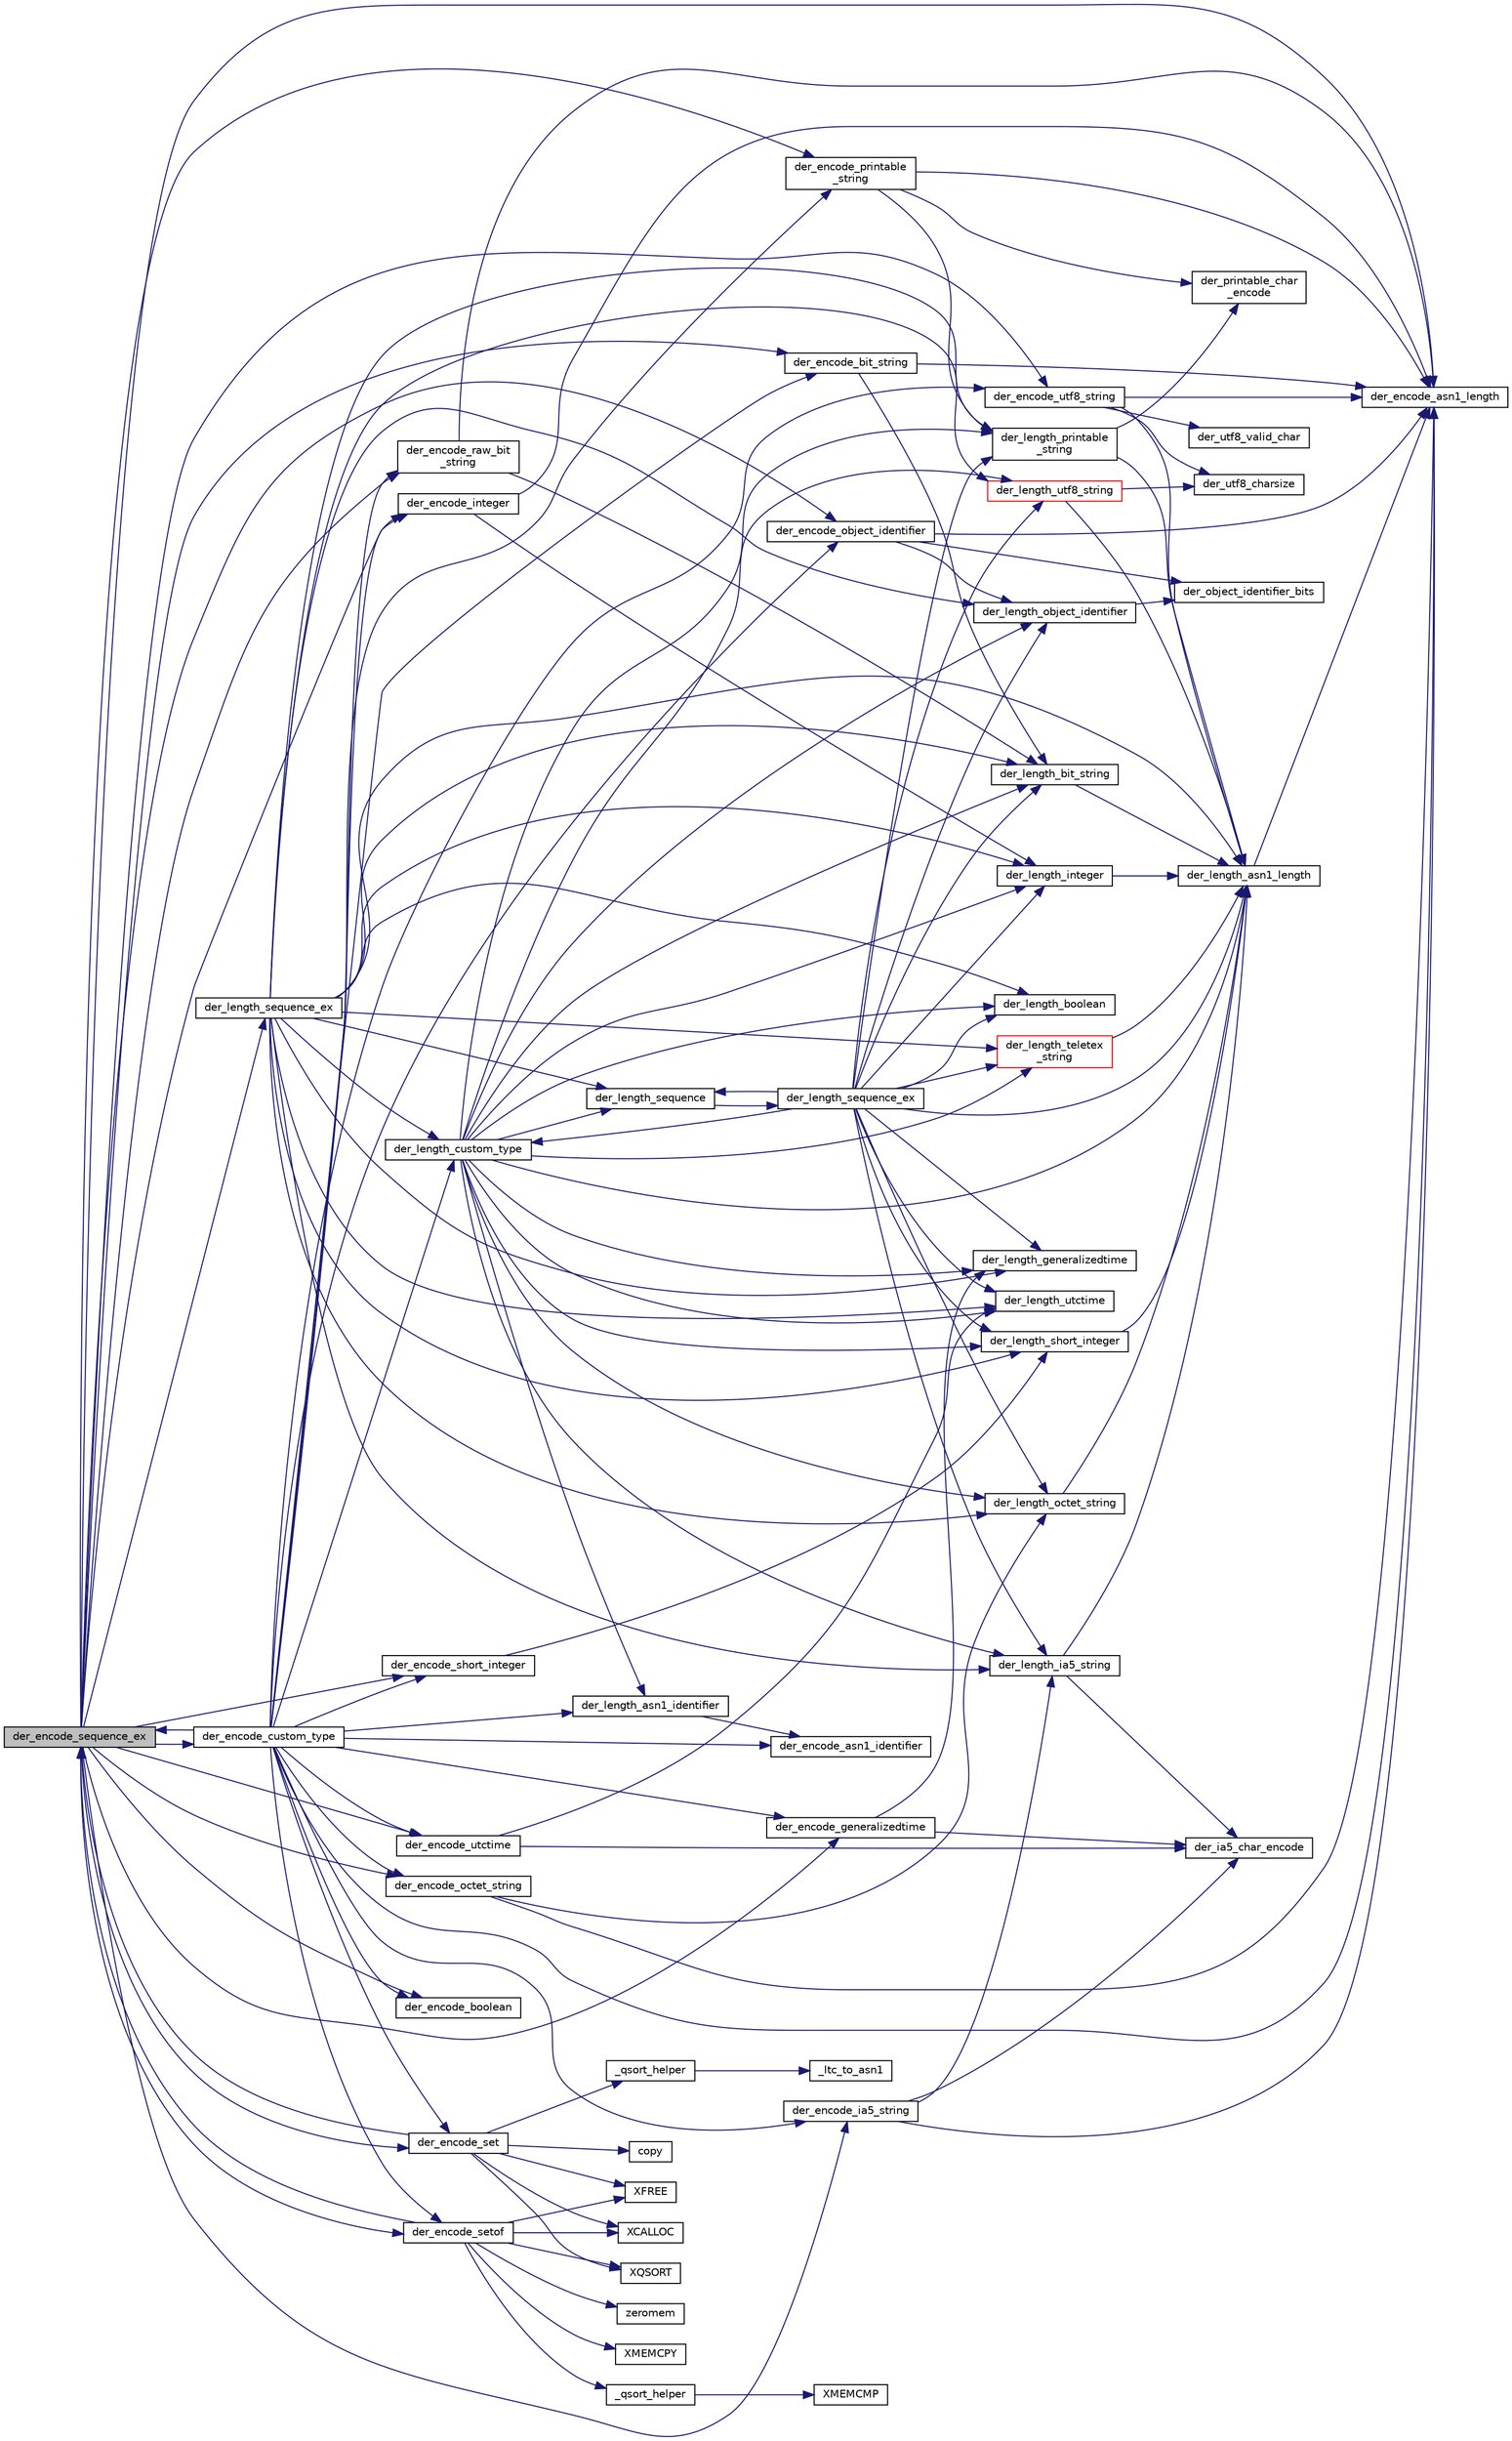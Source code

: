 digraph "der_encode_sequence_ex"
{
 // LATEX_PDF_SIZE
  edge [fontname="Helvetica",fontsize="10",labelfontname="Helvetica",labelfontsize="10"];
  node [fontname="Helvetica",fontsize="10",shape=record];
  rankdir="LR";
  Node0 [label="der_encode_sequence_ex",height=0.2,width=0.4,color="black", fillcolor="grey75", style="filled", fontcolor="black",tooltip="Encode a SEQUENCE."];
  Node0 -> Node1 [color="midnightblue",fontsize="10",style="solid",fontname="Helvetica"];
  Node1 [label="der_encode_asn1_length",height=0.2,width=0.4,color="black", fillcolor="white", style="filled",URL="$tomcrypt__private_8h.html#ae0b6c1f1188a5aa201aa84de9a659550",tooltip="Encode the ASN.1 length field."];
  Node0 -> Node2 [color="midnightblue",fontsize="10",style="solid",fontname="Helvetica"];
  Node2 [label="der_encode_bit_string",height=0.2,width=0.4,color="black", fillcolor="white", style="filled",URL="$der__encode__bit__string_8c.html#af7f3c358d789a3a5c58d46b642cf4d02",tooltip="Store a BIT STRING."];
  Node2 -> Node1 [color="midnightblue",fontsize="10",style="solid",fontname="Helvetica"];
  Node2 -> Node3 [color="midnightblue",fontsize="10",style="solid",fontname="Helvetica"];
  Node3 [label="der_length_bit_string",height=0.2,width=0.4,color="black", fillcolor="white", style="filled",URL="$der__length__bit__string_8c.html#a73416248e2f93535d54603567acc9cfd",tooltip="Gets length of DER encoding of BIT STRING."];
  Node3 -> Node4 [color="midnightblue",fontsize="10",style="solid",fontname="Helvetica"];
  Node4 [label="der_length_asn1_length",height=0.2,width=0.4,color="black", fillcolor="white", style="filled",URL="$tomcrypt__private_8h.html#a8999e23c66cda0d777570e54f3a5c795",tooltip="Determine the length required to encode len in the ASN.1 length field."];
  Node4 -> Node1 [color="midnightblue",fontsize="10",style="solid",fontname="Helvetica"];
  Node0 -> Node5 [color="midnightblue",fontsize="10",style="solid",fontname="Helvetica"];
  Node5 [label="der_encode_boolean",height=0.2,width=0.4,color="black", fillcolor="white", style="filled",URL="$der__encode__boolean_8c.html#aa863fa125a67e45f9ddfcf3489a733c4",tooltip="Store a BOOLEAN."];
  Node0 -> Node6 [color="midnightblue",fontsize="10",style="solid",fontname="Helvetica"];
  Node6 [label="der_encode_custom_type",height=0.2,width=0.4,color="black", fillcolor="white", style="filled",URL="$der__encode__custom__type_8c.html#a20c801e1d73f944c7f43acc2228211b2",tooltip="Encode a Custom Type."];
  Node6 -> Node7 [color="midnightblue",fontsize="10",style="solid",fontname="Helvetica"];
  Node7 [label="der_encode_asn1_identifier",height=0.2,width=0.4,color="black", fillcolor="white", style="filled",URL="$tomcrypt__private_8h.html#a093815c0cc44624723a3d668992b3008",tooltip="Encode the ASN.1 Identifier."];
  Node6 -> Node1 [color="midnightblue",fontsize="10",style="solid",fontname="Helvetica"];
  Node6 -> Node2 [color="midnightblue",fontsize="10",style="solid",fontname="Helvetica"];
  Node6 -> Node5 [color="midnightblue",fontsize="10",style="solid",fontname="Helvetica"];
  Node6 -> Node8 [color="midnightblue",fontsize="10",style="solid",fontname="Helvetica"];
  Node8 [label="der_encode_generalizedtime",height=0.2,width=0.4,color="black", fillcolor="white", style="filled",URL="$der__encode__generalizedtime_8c.html#aad5cb8eacf3ef8a1317dfff253f1a3da",tooltip="Encodes a Generalized time structure in DER format."];
  Node8 -> Node9 [color="midnightblue",fontsize="10",style="solid",fontname="Helvetica"];
  Node9 [label="der_ia5_char_encode",height=0.2,width=0.4,color="black", fillcolor="white", style="filled",URL="$der__length__ia5__string_8c.html#aa9cad5f213317520165e72ac9420bb65",tooltip=" "];
  Node8 -> Node10 [color="midnightblue",fontsize="10",style="solid",fontname="Helvetica"];
  Node10 [label="der_length_generalizedtime",height=0.2,width=0.4,color="black", fillcolor="white", style="filled",URL="$der__length__generalizedtime_8c.html#a63bd3379e9d6aa710a6ddcea3d836754",tooltip="Gets length of DER encoding of GeneralizedTime."];
  Node6 -> Node11 [color="midnightblue",fontsize="10",style="solid",fontname="Helvetica"];
  Node11 [label="der_encode_ia5_string",height=0.2,width=0.4,color="black", fillcolor="white", style="filled",URL="$der__encode__ia5__string_8c.html#aacd6a2caac510779f82b845b78f4ba15",tooltip="Store an IA5 STRING."];
  Node11 -> Node1 [color="midnightblue",fontsize="10",style="solid",fontname="Helvetica"];
  Node11 -> Node9 [color="midnightblue",fontsize="10",style="solid",fontname="Helvetica"];
  Node11 -> Node12 [color="midnightblue",fontsize="10",style="solid",fontname="Helvetica"];
  Node12 [label="der_length_ia5_string",height=0.2,width=0.4,color="black", fillcolor="white", style="filled",URL="$der__length__ia5__string_8c.html#a37e6cf2c534040fe726a760956eade04",tooltip="Gets length of DER encoding of IA5 STRING."];
  Node12 -> Node9 [color="midnightblue",fontsize="10",style="solid",fontname="Helvetica"];
  Node12 -> Node4 [color="midnightblue",fontsize="10",style="solid",fontname="Helvetica"];
  Node6 -> Node13 [color="midnightblue",fontsize="10",style="solid",fontname="Helvetica"];
  Node13 [label="der_encode_integer",height=0.2,width=0.4,color="black", fillcolor="white", style="filled",URL="$der__encode__integer_8c.html#a6087b9a2564eb9cc073665ed525721fa",tooltip="Store a mp_int integer."];
  Node13 -> Node1 [color="midnightblue",fontsize="10",style="solid",fontname="Helvetica"];
  Node13 -> Node14 [color="midnightblue",fontsize="10",style="solid",fontname="Helvetica"];
  Node14 [label="der_length_integer",height=0.2,width=0.4,color="black", fillcolor="white", style="filled",URL="$der__length__integer_8c.html#af27dfc46ec4a482af05a2265a9d31ca3",tooltip="Gets length of DER encoding of num."];
  Node14 -> Node4 [color="midnightblue",fontsize="10",style="solid",fontname="Helvetica"];
  Node6 -> Node15 [color="midnightblue",fontsize="10",style="solid",fontname="Helvetica"];
  Node15 [label="der_encode_object_identifier",height=0.2,width=0.4,color="black", fillcolor="white", style="filled",URL="$der__encode__object__identifier_8c.html#abd46e5c51bd1c05377fe63fd15bc35be",tooltip="Encode an OID."];
  Node15 -> Node1 [color="midnightblue",fontsize="10",style="solid",fontname="Helvetica"];
  Node15 -> Node16 [color="midnightblue",fontsize="10",style="solid",fontname="Helvetica"];
  Node16 [label="der_length_object_identifier",height=0.2,width=0.4,color="black", fillcolor="white", style="filled",URL="$der__length__object__identifier_8c.html#ae1fe5b2cd3f20a693cc571a2a8fc9af0",tooltip="Gets length of DER encoding of Object Identifier."];
  Node16 -> Node17 [color="midnightblue",fontsize="10",style="solid",fontname="Helvetica"];
  Node17 [label="der_object_identifier_bits",height=0.2,width=0.4,color="black", fillcolor="white", style="filled",URL="$der__length__object__identifier_8c.html#aef2413878ded8dc303e150d31fca294d",tooltip=" "];
  Node15 -> Node17 [color="midnightblue",fontsize="10",style="solid",fontname="Helvetica"];
  Node6 -> Node18 [color="midnightblue",fontsize="10",style="solid",fontname="Helvetica"];
  Node18 [label="der_encode_octet_string",height=0.2,width=0.4,color="black", fillcolor="white", style="filled",URL="$der__encode__octet__string_8c.html#a343242d3077611c148675859cfb0afda",tooltip="Store an OCTET STRING."];
  Node18 -> Node1 [color="midnightblue",fontsize="10",style="solid",fontname="Helvetica"];
  Node18 -> Node19 [color="midnightblue",fontsize="10",style="solid",fontname="Helvetica"];
  Node19 [label="der_length_octet_string",height=0.2,width=0.4,color="black", fillcolor="white", style="filled",URL="$der__length__octet__string_8c.html#a65b2f3065d3f51608a1dfa3b284a74df",tooltip="Gets length of DER encoding of OCTET STRING."];
  Node19 -> Node4 [color="midnightblue",fontsize="10",style="solid",fontname="Helvetica"];
  Node6 -> Node20 [color="midnightblue",fontsize="10",style="solid",fontname="Helvetica"];
  Node20 [label="der_encode_printable\l_string",height=0.2,width=0.4,color="black", fillcolor="white", style="filled",URL="$der__encode__printable__string_8c.html#a829efc760a989f7d8bd34c0c5ada3f16",tooltip="Store an printable STRING."];
  Node20 -> Node1 [color="midnightblue",fontsize="10",style="solid",fontname="Helvetica"];
  Node20 -> Node21 [color="midnightblue",fontsize="10",style="solid",fontname="Helvetica"];
  Node21 [label="der_length_printable\l_string",height=0.2,width=0.4,color="black", fillcolor="white", style="filled",URL="$der__length__printable__string_8c.html#ac206210b58e1bac2342a80d26bd802db",tooltip="Gets length of DER encoding of Printable STRING."];
  Node21 -> Node4 [color="midnightblue",fontsize="10",style="solid",fontname="Helvetica"];
  Node21 -> Node22 [color="midnightblue",fontsize="10",style="solid",fontname="Helvetica"];
  Node22 [label="der_printable_char\l_encode",height=0.2,width=0.4,color="black", fillcolor="white", style="filled",URL="$der__length__printable__string_8c.html#a2169053089957db51bbd2e091c7ae293",tooltip=" "];
  Node20 -> Node22 [color="midnightblue",fontsize="10",style="solid",fontname="Helvetica"];
  Node6 -> Node23 [color="midnightblue",fontsize="10",style="solid",fontname="Helvetica"];
  Node23 [label="der_encode_raw_bit\l_string",height=0.2,width=0.4,color="black", fillcolor="white", style="filled",URL="$der__encode__raw__bit__string_8c.html#a4553630d68159ef0dd8f05158aeae8c9",tooltip="Store a BIT STRING."];
  Node23 -> Node1 [color="midnightblue",fontsize="10",style="solid",fontname="Helvetica"];
  Node23 -> Node3 [color="midnightblue",fontsize="10",style="solid",fontname="Helvetica"];
  Node6 -> Node0 [color="midnightblue",fontsize="10",style="solid",fontname="Helvetica"];
  Node6 -> Node24 [color="midnightblue",fontsize="10",style="solid",fontname="Helvetica"];
  Node24 [label="der_encode_set",height=0.2,width=0.4,color="black", fillcolor="white", style="filled",URL="$der__encode__set_8c.html#a4aa04a42171146d2f510e41b84dd72f1",tooltip=" "];
  Node24 -> Node25 [color="midnightblue",fontsize="10",style="solid",fontname="Helvetica"];
  Node25 [label="copy",height=0.2,width=0.4,color="black", fillcolor="white", style="filled",URL="$gmp__desc_8c.html#ad88f68a4e6f0c7334e93eebf7ddbb2d3",tooltip=" "];
  Node24 -> Node26 [color="midnightblue",fontsize="10",style="solid",fontname="Helvetica"];
  Node26 [label="XCALLOC",height=0.2,width=0.4,color="black", fillcolor="white", style="filled",URL="$tomcrypt__cfg_8h.html#a151dda14cd7acae31eaf1102b0cc0685",tooltip=" "];
  Node24 -> Node27 [color="midnightblue",fontsize="10",style="solid",fontname="Helvetica"];
  Node27 [label="XQSORT",height=0.2,width=0.4,color="black", fillcolor="white", style="filled",URL="$tomcrypt__cfg_8h.html#aceefd8dacef70eb3f302b8df2da8aec9",tooltip=" "];
  Node24 -> Node28 [color="midnightblue",fontsize="10",style="solid",fontname="Helvetica"];
  Node28 [label="_qsort_helper",height=0.2,width=0.4,color="black", fillcolor="white", style="filled",URL="$der__encode__set_8c.html#a343e2cf2b34f7d54860f6e7c4e6fef61",tooltip=" "];
  Node28 -> Node29 [color="midnightblue",fontsize="10",style="solid",fontname="Helvetica"];
  Node29 [label="_ltc_to_asn1",height=0.2,width=0.4,color="black", fillcolor="white", style="filled",URL="$der__encode__set_8c.html#a33f717f0a1fe1dc1be597b9c3dbc09bb",tooltip=" "];
  Node24 -> Node0 [color="midnightblue",fontsize="10",style="solid",fontname="Helvetica"];
  Node24 -> Node30 [color="midnightblue",fontsize="10",style="solid",fontname="Helvetica"];
  Node30 [label="XFREE",height=0.2,width=0.4,color="black", fillcolor="white", style="filled",URL="$tomcrypt__cfg_8h.html#a260d66fc0690e0502cf3bfe7b5244b75",tooltip=" "];
  Node6 -> Node31 [color="midnightblue",fontsize="10",style="solid",fontname="Helvetica"];
  Node31 [label="der_encode_setof",height=0.2,width=0.4,color="black", fillcolor="white", style="filled",URL="$der__encode__setof_8c.html#a5187d93224e9b002d4e7db8c7d721339",tooltip="Encode a SETOF stucture."];
  Node31 -> Node26 [color="midnightblue",fontsize="10",style="solid",fontname="Helvetica"];
  Node31 -> Node0 [color="midnightblue",fontsize="10",style="solid",fontname="Helvetica"];
  Node31 -> Node30 [color="midnightblue",fontsize="10",style="solid",fontname="Helvetica"];
  Node31 -> Node27 [color="midnightblue",fontsize="10",style="solid",fontname="Helvetica"];
  Node31 -> Node32 [color="midnightblue",fontsize="10",style="solid",fontname="Helvetica"];
  Node32 [label="_qsort_helper",height=0.2,width=0.4,color="black", fillcolor="white", style="filled",URL="$der__encode__setof_8c.html#a343e2cf2b34f7d54860f6e7c4e6fef61",tooltip=" "];
  Node32 -> Node33 [color="midnightblue",fontsize="10",style="solid",fontname="Helvetica"];
  Node33 [label="XMEMCMP",height=0.2,width=0.4,color="black", fillcolor="white", style="filled",URL="$tomcrypt__cfg_8h.html#a372b974ec0ac07abcd55297554fe540f",tooltip=" "];
  Node31 -> Node34 [color="midnightblue",fontsize="10",style="solid",fontname="Helvetica"];
  Node34 [label="XMEMCPY",height=0.2,width=0.4,color="black", fillcolor="white", style="filled",URL="$tomcrypt__cfg_8h.html#a7691dd48d60d5fc6daf2fa7ec4c55e12",tooltip=" "];
  Node31 -> Node35 [color="midnightblue",fontsize="10",style="solid",fontname="Helvetica"];
  Node35 [label="zeromem",height=0.2,width=0.4,color="black", fillcolor="white", style="filled",URL="$tomcrypt__misc_8h.html#a63b6e188713790263bfd3612fe8b398f",tooltip="Zero a block of memory."];
  Node6 -> Node36 [color="midnightblue",fontsize="10",style="solid",fontname="Helvetica"];
  Node36 [label="der_encode_short_integer",height=0.2,width=0.4,color="black", fillcolor="white", style="filled",URL="$der__encode__short__integer_8c.html#adfe0254f1b5f151c1eb53fe8aa926e45",tooltip="Store a short integer in the range (0,2^32-1)"];
  Node36 -> Node37 [color="midnightblue",fontsize="10",style="solid",fontname="Helvetica"];
  Node37 [label="der_length_short_integer",height=0.2,width=0.4,color="black", fillcolor="white", style="filled",URL="$der__length__short__integer_8c.html#aa3bac08094cc8142ac313d818cf73fb0",tooltip="Gets length of DER encoding of num."];
  Node37 -> Node4 [color="midnightblue",fontsize="10",style="solid",fontname="Helvetica"];
  Node6 -> Node38 [color="midnightblue",fontsize="10",style="solid",fontname="Helvetica"];
  Node38 [label="der_encode_utctime",height=0.2,width=0.4,color="black", fillcolor="white", style="filled",URL="$der__encode__utctime_8c.html#a8b92a8a2246fa8aaca2378471d1ed78d",tooltip="Encodes a UTC time structure in DER format."];
  Node38 -> Node39 [color="midnightblue",fontsize="10",style="solid",fontname="Helvetica"];
  Node39 [label="der_length_utctime",height=0.2,width=0.4,color="black", fillcolor="white", style="filled",URL="$der__length__utctime_8c.html#a666e7656df6985a9eb25794b878ec4e7",tooltip="Gets length of DER encoding of UTCTIME."];
  Node38 -> Node9 [color="midnightblue",fontsize="10",style="solid",fontname="Helvetica"];
  Node6 -> Node40 [color="midnightblue",fontsize="10",style="solid",fontname="Helvetica"];
  Node40 [label="der_encode_utf8_string",height=0.2,width=0.4,color="black", fillcolor="white", style="filled",URL="$der__encode__utf8__string_8c.html#a45bc247126732c6f78858a0637f9ce7a",tooltip="Store an UTF8 STRING."];
  Node40 -> Node41 [color="midnightblue",fontsize="10",style="solid",fontname="Helvetica"];
  Node41 [label="der_utf8_valid_char",height=0.2,width=0.4,color="black", fillcolor="white", style="filled",URL="$tomcrypt__private_8h.html#a400ea59efe4834eac94e65230dd59822",tooltip="Test whether the given code point is valid character."];
  Node40 -> Node42 [color="midnightblue",fontsize="10",style="solid",fontname="Helvetica"];
  Node42 [label="der_utf8_charsize",height=0.2,width=0.4,color="black", fillcolor="white", style="filled",URL="$der__length__utf8__string_8c.html#acc54e796874f1b01e2f9dd101da4c2a9",tooltip="Return the size in bytes of a UTF-8 character."];
  Node40 -> Node4 [color="midnightblue",fontsize="10",style="solid",fontname="Helvetica"];
  Node40 -> Node1 [color="midnightblue",fontsize="10",style="solid",fontname="Helvetica"];
  Node6 -> Node43 [color="midnightblue",fontsize="10",style="solid",fontname="Helvetica"];
  Node43 [label="der_length_asn1_identifier",height=0.2,width=0.4,color="black", fillcolor="white", style="filled",URL="$tomcrypt__private_8h.html#a12ee6e955851d0daff84581e3770a807",tooltip="Determine the length required when encoding the ASN.1 Identifier."];
  Node43 -> Node7 [color="midnightblue",fontsize="10",style="solid",fontname="Helvetica"];
  Node6 -> Node44 [color="midnightblue",fontsize="10",style="solid",fontname="Helvetica"];
  Node44 [label="der_length_custom_type",height=0.2,width=0.4,color="black", fillcolor="white", style="filled",URL="$der__length__custom__type_8c.html#aff691792e4f0be46252fad3b9aa4955c",tooltip="Get the length of a DER custom type."];
  Node44 -> Node43 [color="midnightblue",fontsize="10",style="solid",fontname="Helvetica"];
  Node44 -> Node4 [color="midnightblue",fontsize="10",style="solid",fontname="Helvetica"];
  Node44 -> Node3 [color="midnightblue",fontsize="10",style="solid",fontname="Helvetica"];
  Node44 -> Node45 [color="midnightblue",fontsize="10",style="solid",fontname="Helvetica"];
  Node45 [label="der_length_boolean",height=0.2,width=0.4,color="black", fillcolor="white", style="filled",URL="$der__length__boolean_8c.html#aa90c23682da0279cbe55ea64b2c3e381",tooltip="Gets length of DER encoding of a BOOLEAN."];
  Node44 -> Node10 [color="midnightblue",fontsize="10",style="solid",fontname="Helvetica"];
  Node44 -> Node12 [color="midnightblue",fontsize="10",style="solid",fontname="Helvetica"];
  Node44 -> Node14 [color="midnightblue",fontsize="10",style="solid",fontname="Helvetica"];
  Node44 -> Node16 [color="midnightblue",fontsize="10",style="solid",fontname="Helvetica"];
  Node44 -> Node19 [color="midnightblue",fontsize="10",style="solid",fontname="Helvetica"];
  Node44 -> Node21 [color="midnightblue",fontsize="10",style="solid",fontname="Helvetica"];
  Node44 -> Node46 [color="midnightblue",fontsize="10",style="solid",fontname="Helvetica"];
  Node46 [label="der_length_sequence",height=0.2,width=0.4,color="black", fillcolor="white", style="filled",URL="$der__length__sequence_8c.html#a46c60ff7d1e17a527913809bffe41546",tooltip="Get the length of a DER sequence."];
  Node46 -> Node47 [color="midnightblue",fontsize="10",style="solid",fontname="Helvetica"];
  Node47 [label="der_length_sequence_ex",height=0.2,width=0.4,color="black", fillcolor="white", style="filled",URL="$der__length__sequence_8c.html#ad3804ae56675e41a9d142c62d6c3bb2d",tooltip=" "];
  Node47 -> Node45 [color="midnightblue",fontsize="10",style="solid",fontname="Helvetica"];
  Node47 -> Node14 [color="midnightblue",fontsize="10",style="solid",fontname="Helvetica"];
  Node47 -> Node37 [color="midnightblue",fontsize="10",style="solid",fontname="Helvetica"];
  Node47 -> Node3 [color="midnightblue",fontsize="10",style="solid",fontname="Helvetica"];
  Node47 -> Node19 [color="midnightblue",fontsize="10",style="solid",fontname="Helvetica"];
  Node47 -> Node16 [color="midnightblue",fontsize="10",style="solid",fontname="Helvetica"];
  Node47 -> Node12 [color="midnightblue",fontsize="10",style="solid",fontname="Helvetica"];
  Node47 -> Node48 [color="midnightblue",fontsize="10",style="solid",fontname="Helvetica"];
  Node48 [label="der_length_teletex\l_string",height=0.2,width=0.4,color="red", fillcolor="white", style="filled",URL="$der__length__teletex__string_8c.html#a2b3c8aa9d2c26839f9100fdc0286cd93",tooltip="Gets length of DER encoding of teletex STRING."];
  Node48 -> Node4 [color="midnightblue",fontsize="10",style="solid",fontname="Helvetica"];
  Node47 -> Node21 [color="midnightblue",fontsize="10",style="solid",fontname="Helvetica"];
  Node47 -> Node39 [color="midnightblue",fontsize="10",style="solid",fontname="Helvetica"];
  Node47 -> Node10 [color="midnightblue",fontsize="10",style="solid",fontname="Helvetica"];
  Node47 -> Node50 [color="midnightblue",fontsize="10",style="solid",fontname="Helvetica"];
  Node50 [label="der_length_utf8_string",height=0.2,width=0.4,color="red", fillcolor="white", style="filled",URL="$der__length__utf8__string_8c.html#aa8b54979c2261c4d703c9464e0bb14c1",tooltip="Gets length of DER encoding of UTF8 STRING."];
  Node50 -> Node42 [color="midnightblue",fontsize="10",style="solid",fontname="Helvetica"];
  Node50 -> Node4 [color="midnightblue",fontsize="10",style="solid",fontname="Helvetica"];
  Node47 -> Node44 [color="midnightblue",fontsize="10",style="solid",fontname="Helvetica"];
  Node47 -> Node46 [color="midnightblue",fontsize="10",style="solid",fontname="Helvetica"];
  Node47 -> Node4 [color="midnightblue",fontsize="10",style="solid",fontname="Helvetica"];
  Node44 -> Node37 [color="midnightblue",fontsize="10",style="solid",fontname="Helvetica"];
  Node44 -> Node48 [color="midnightblue",fontsize="10",style="solid",fontname="Helvetica"];
  Node44 -> Node39 [color="midnightblue",fontsize="10",style="solid",fontname="Helvetica"];
  Node44 -> Node50 [color="midnightblue",fontsize="10",style="solid",fontname="Helvetica"];
  Node0 -> Node8 [color="midnightblue",fontsize="10",style="solid",fontname="Helvetica"];
  Node0 -> Node11 [color="midnightblue",fontsize="10",style="solid",fontname="Helvetica"];
  Node0 -> Node13 [color="midnightblue",fontsize="10",style="solid",fontname="Helvetica"];
  Node0 -> Node15 [color="midnightblue",fontsize="10",style="solid",fontname="Helvetica"];
  Node0 -> Node18 [color="midnightblue",fontsize="10",style="solid",fontname="Helvetica"];
  Node0 -> Node20 [color="midnightblue",fontsize="10",style="solid",fontname="Helvetica"];
  Node0 -> Node23 [color="midnightblue",fontsize="10",style="solid",fontname="Helvetica"];
  Node0 -> Node24 [color="midnightblue",fontsize="10",style="solid",fontname="Helvetica"];
  Node0 -> Node31 [color="midnightblue",fontsize="10",style="solid",fontname="Helvetica"];
  Node0 -> Node36 [color="midnightblue",fontsize="10",style="solid",fontname="Helvetica"];
  Node0 -> Node38 [color="midnightblue",fontsize="10",style="solid",fontname="Helvetica"];
  Node0 -> Node40 [color="midnightblue",fontsize="10",style="solid",fontname="Helvetica"];
  Node0 -> Node52 [color="midnightblue",fontsize="10",style="solid",fontname="Helvetica"];
  Node52 [label="der_length_sequence_ex",height=0.2,width=0.4,color="black", fillcolor="white", style="filled",URL="$tomcrypt__private_8h.html#ad3804ae56675e41a9d142c62d6c3bb2d",tooltip=" "];
  Node52 -> Node4 [color="midnightblue",fontsize="10",style="solid",fontname="Helvetica"];
  Node52 -> Node3 [color="midnightblue",fontsize="10",style="solid",fontname="Helvetica"];
  Node52 -> Node45 [color="midnightblue",fontsize="10",style="solid",fontname="Helvetica"];
  Node52 -> Node44 [color="midnightblue",fontsize="10",style="solid",fontname="Helvetica"];
  Node52 -> Node10 [color="midnightblue",fontsize="10",style="solid",fontname="Helvetica"];
  Node52 -> Node12 [color="midnightblue",fontsize="10",style="solid",fontname="Helvetica"];
  Node52 -> Node14 [color="midnightblue",fontsize="10",style="solid",fontname="Helvetica"];
  Node52 -> Node16 [color="midnightblue",fontsize="10",style="solid",fontname="Helvetica"];
  Node52 -> Node19 [color="midnightblue",fontsize="10",style="solid",fontname="Helvetica"];
  Node52 -> Node21 [color="midnightblue",fontsize="10",style="solid",fontname="Helvetica"];
  Node52 -> Node46 [color="midnightblue",fontsize="10",style="solid",fontname="Helvetica"];
  Node52 -> Node37 [color="midnightblue",fontsize="10",style="solid",fontname="Helvetica"];
  Node52 -> Node48 [color="midnightblue",fontsize="10",style="solid",fontname="Helvetica"];
  Node52 -> Node39 [color="midnightblue",fontsize="10",style="solid",fontname="Helvetica"];
  Node52 -> Node50 [color="midnightblue",fontsize="10",style="solid",fontname="Helvetica"];
}
